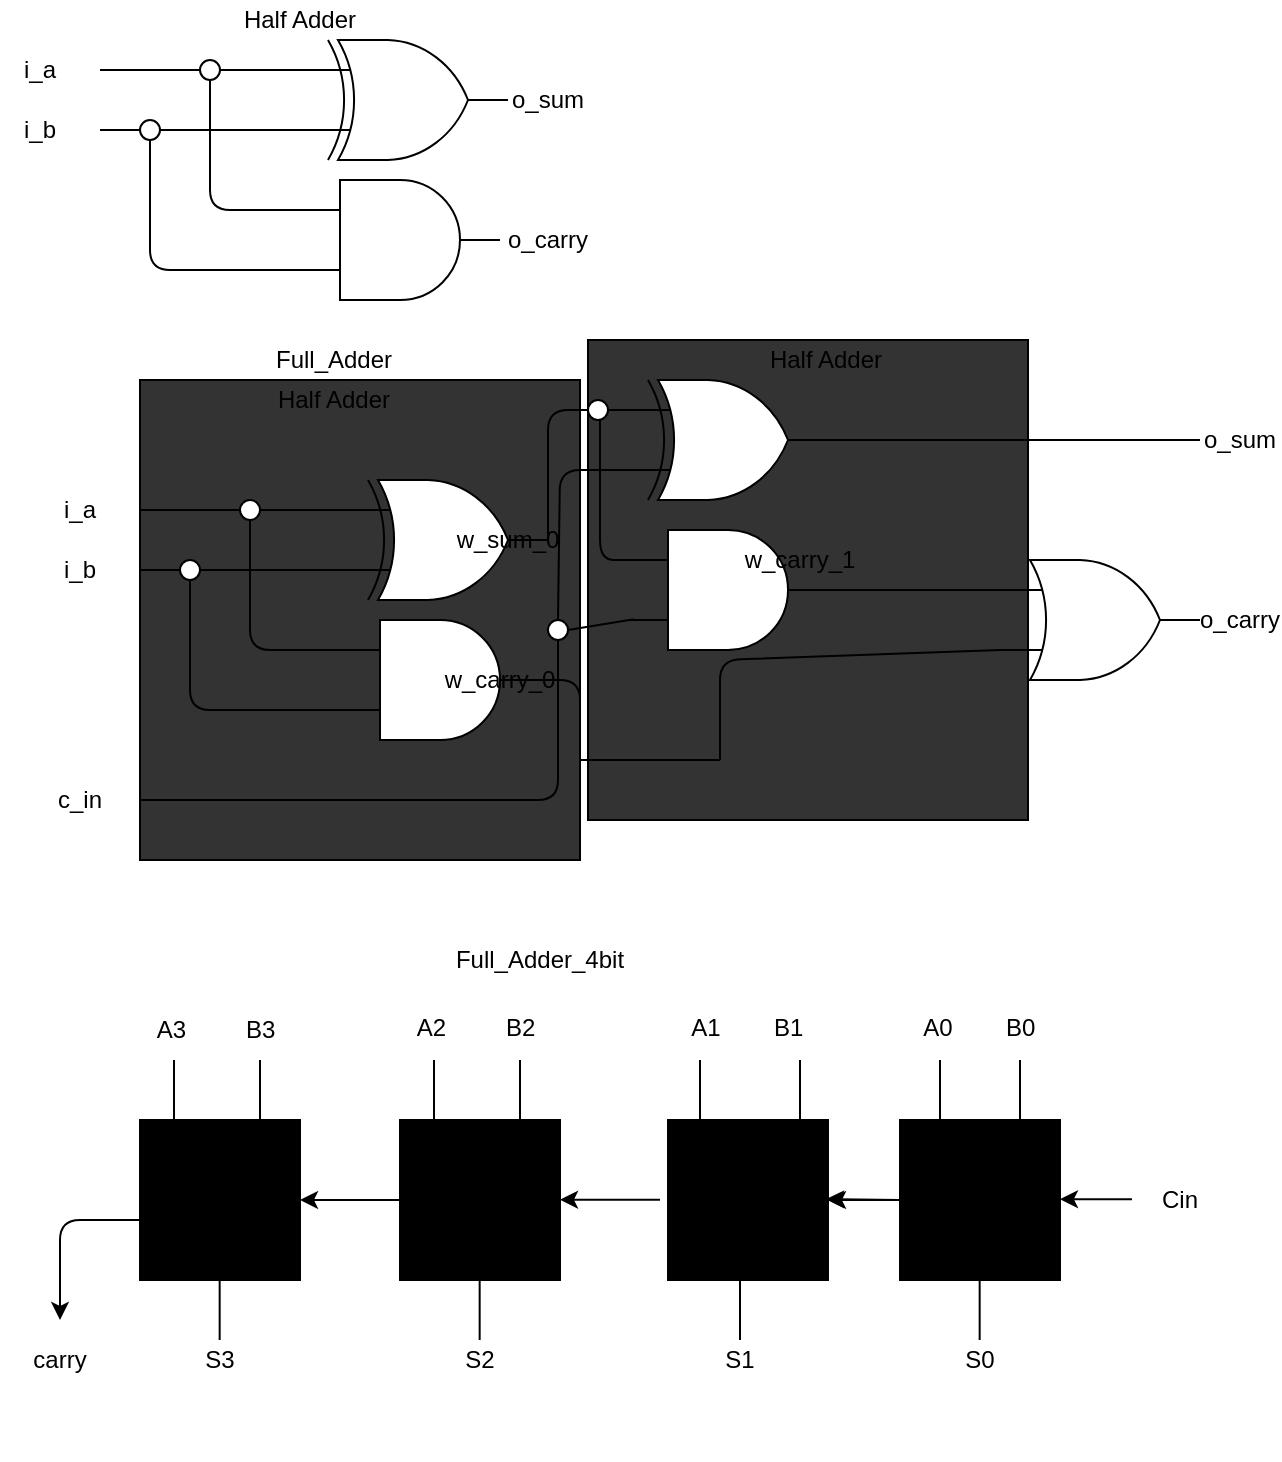<mxfile>
    <diagram id="6UYd_XP-dXdDje4AJS05" name="페이지-1">
        <mxGraphModel dx="1060" dy="375" grid="1" gridSize="10" guides="1" tooltips="1" connect="1" arrows="1" fold="1" page="1" pageScale="1" pageWidth="827" pageHeight="1169" math="0" shadow="0">
            <root>
                <mxCell id="0"/>
                <mxCell id="1" parent="0"/>
                <mxCell id="2" value="" style="rounded=0;whiteSpace=wrap;html=1;fillColor=#333333;" vertex="1" parent="1">
                    <mxGeometry x="294" y="190" width="220" height="240" as="geometry"/>
                </mxCell>
                <mxCell id="3" value="" style="group" vertex="1" connectable="0" parent="1">
                    <mxGeometry y="20" width="294" height="150" as="geometry"/>
                </mxCell>
                <mxCell id="4" value="" style="group" vertex="1" connectable="0" parent="3">
                    <mxGeometry y="20" width="294" height="130" as="geometry"/>
                </mxCell>
                <mxCell id="5" value="" style="verticalLabelPosition=bottom;shadow=0;dashed=0;align=center;html=1;verticalAlign=top;shape=mxgraph.electrical.logic_gates.logic_gate;operation=xor;" vertex="1" parent="4">
                    <mxGeometry x="154" width="100" height="60" as="geometry"/>
                </mxCell>
                <mxCell id="6" value="" style="verticalLabelPosition=bottom;shadow=0;dashed=0;align=center;html=1;verticalAlign=top;shape=mxgraph.electrical.logic_gates.logic_gate;operation=and;" vertex="1" parent="4">
                    <mxGeometry x="150" y="70" width="100" height="60" as="geometry"/>
                </mxCell>
                <mxCell id="7" value="" style="endArrow=none;html=1;entryX=0;entryY=0.25;entryDx=0;entryDy=0;entryPerimeter=0;" edge="1" parent="4" source="11" target="5">
                    <mxGeometry width="50" height="50" relative="1" as="geometry">
                        <mxPoint x="50" y="16" as="sourcePoint"/>
                        <mxPoint x="150" y="16" as="targetPoint"/>
                    </mxGeometry>
                </mxCell>
                <mxCell id="8" value="" style="endArrow=none;html=1;exitX=0;exitY=0.25;exitDx=0;exitDy=0;exitPerimeter=0;entryX=0.5;entryY=1;entryDx=0;entryDy=0;" edge="1" parent="4" source="6" target="11">
                    <mxGeometry width="50" height="50" relative="1" as="geometry">
                        <mxPoint x="110" y="80" as="sourcePoint"/>
                        <mxPoint x="110" y="20" as="targetPoint"/>
                        <Array as="points">
                            <mxPoint x="105" y="85"/>
                        </Array>
                    </mxGeometry>
                </mxCell>
                <mxCell id="9" value="" style="endArrow=none;html=1;entryX=0;entryY=0.75;entryDx=0;entryDy=0;entryPerimeter=0;" edge="1" parent="4" source="13" target="5">
                    <mxGeometry width="50" height="50" relative="1" as="geometry">
                        <mxPoint x="50" y="44" as="sourcePoint"/>
                        <mxPoint x="100" y="40" as="targetPoint"/>
                    </mxGeometry>
                </mxCell>
                <mxCell id="10" value="" style="endArrow=none;html=1;exitX=0;exitY=0.75;exitDx=0;exitDy=0;exitPerimeter=0;entryX=0.5;entryY=1;entryDx=0;entryDy=0;" edge="1" parent="4" source="6" target="13">
                    <mxGeometry width="50" height="50" relative="1" as="geometry">
                        <mxPoint x="80" y="120" as="sourcePoint"/>
                        <mxPoint x="80" y="50" as="targetPoint"/>
                        <Array as="points">
                            <mxPoint x="75" y="115"/>
                        </Array>
                    </mxGeometry>
                </mxCell>
                <mxCell id="11" value="" style="ellipse;whiteSpace=wrap;html=1;aspect=fixed;" vertex="1" parent="4">
                    <mxGeometry x="100" y="10" width="10" height="10" as="geometry"/>
                </mxCell>
                <mxCell id="12" value="" style="endArrow=none;html=1;entryX=0;entryY=0.5;entryDx=0;entryDy=0;" edge="1" parent="4" target="11">
                    <mxGeometry width="50" height="50" relative="1" as="geometry">
                        <mxPoint x="50" y="15" as="sourcePoint"/>
                        <mxPoint x="158" y="15.54" as="targetPoint"/>
                    </mxGeometry>
                </mxCell>
                <mxCell id="13" value="" style="ellipse;whiteSpace=wrap;html=1;" vertex="1" parent="4">
                    <mxGeometry x="70" y="40" width="10" height="10" as="geometry"/>
                </mxCell>
                <mxCell id="14" value="" style="endArrow=none;html=1;entryX=0;entryY=0.5;entryDx=0;entryDy=0;" edge="1" parent="4" target="13">
                    <mxGeometry width="50" height="50" relative="1" as="geometry">
                        <mxPoint x="50" y="45" as="sourcePoint"/>
                        <mxPoint x="60" y="47" as="targetPoint"/>
                    </mxGeometry>
                </mxCell>
                <mxCell id="15" value="i_a" style="text;html=1;strokeColor=none;fillColor=none;align=center;verticalAlign=middle;whiteSpace=wrap;rounded=0;" vertex="1" parent="4">
                    <mxGeometry y="5" width="40" height="20" as="geometry"/>
                </mxCell>
                <mxCell id="16" value="i_b" style="text;html=1;strokeColor=none;fillColor=none;align=center;verticalAlign=middle;whiteSpace=wrap;rounded=0;" vertex="1" parent="4">
                    <mxGeometry y="35" width="40" height="20" as="geometry"/>
                </mxCell>
                <mxCell id="17" value="o_sum" style="text;html=1;strokeColor=none;fillColor=none;align=center;verticalAlign=middle;whiteSpace=wrap;rounded=0;" vertex="1" parent="4">
                    <mxGeometry x="254" y="20" width="40" height="20" as="geometry"/>
                </mxCell>
                <mxCell id="18" value="o_carry" style="text;html=1;strokeColor=none;fillColor=none;align=center;verticalAlign=middle;whiteSpace=wrap;rounded=0;" vertex="1" parent="4">
                    <mxGeometry x="254" y="90" width="40" height="20" as="geometry"/>
                </mxCell>
                <mxCell id="19" value="Half Adder" style="text;html=1;strokeColor=none;fillColor=none;align=center;verticalAlign=middle;whiteSpace=wrap;rounded=0;" vertex="1" parent="3">
                    <mxGeometry x="110" width="80" height="20" as="geometry"/>
                </mxCell>
                <mxCell id="20" value="" style="group" vertex="1" connectable="0" parent="1">
                    <mxGeometry x="20" y="240" width="300" height="510" as="geometry"/>
                </mxCell>
                <mxCell id="21" value="" style="rounded=0;whiteSpace=wrap;html=1;fillColor=#333333;" vertex="1" parent="20">
                    <mxGeometry x="50" y="-30" width="220" height="240" as="geometry"/>
                </mxCell>
                <mxCell id="22" value="" style="group" vertex="1" connectable="0" parent="20">
                    <mxGeometry y="20" width="294" height="130" as="geometry"/>
                </mxCell>
                <mxCell id="23" value="" style="verticalLabelPosition=bottom;shadow=0;dashed=0;align=center;html=1;verticalAlign=top;shape=mxgraph.electrical.logic_gates.logic_gate;operation=xor;" vertex="1" parent="22">
                    <mxGeometry x="154" width="100" height="60" as="geometry"/>
                </mxCell>
                <mxCell id="24" value="" style="verticalLabelPosition=bottom;shadow=0;dashed=0;align=center;html=1;verticalAlign=top;shape=mxgraph.electrical.logic_gates.logic_gate;operation=and;" vertex="1" parent="22">
                    <mxGeometry x="150" y="70" width="100" height="60" as="geometry"/>
                </mxCell>
                <mxCell id="25" value="" style="endArrow=none;html=1;entryX=0;entryY=0.25;entryDx=0;entryDy=0;entryPerimeter=0;" edge="1" parent="22" source="29" target="23">
                    <mxGeometry width="50" height="50" relative="1" as="geometry">
                        <mxPoint x="50" y="16" as="sourcePoint"/>
                        <mxPoint x="150" y="16" as="targetPoint"/>
                    </mxGeometry>
                </mxCell>
                <mxCell id="26" value="" style="endArrow=none;html=1;exitX=0;exitY=0.25;exitDx=0;exitDy=0;exitPerimeter=0;entryX=0.5;entryY=1;entryDx=0;entryDy=0;" edge="1" parent="22" source="24" target="29">
                    <mxGeometry width="50" height="50" relative="1" as="geometry">
                        <mxPoint x="110" y="80" as="sourcePoint"/>
                        <mxPoint x="110" y="20" as="targetPoint"/>
                        <Array as="points">
                            <mxPoint x="105" y="85"/>
                        </Array>
                    </mxGeometry>
                </mxCell>
                <mxCell id="27" value="" style="endArrow=none;html=1;entryX=0;entryY=0.75;entryDx=0;entryDy=0;entryPerimeter=0;" edge="1" parent="22" source="31" target="23">
                    <mxGeometry width="50" height="50" relative="1" as="geometry">
                        <mxPoint x="50" y="44" as="sourcePoint"/>
                        <mxPoint x="100" y="40" as="targetPoint"/>
                    </mxGeometry>
                </mxCell>
                <mxCell id="28" value="" style="endArrow=none;html=1;exitX=0;exitY=0.75;exitDx=0;exitDy=0;exitPerimeter=0;entryX=0.5;entryY=1;entryDx=0;entryDy=0;" edge="1" parent="22" source="24" target="31">
                    <mxGeometry width="50" height="50" relative="1" as="geometry">
                        <mxPoint x="80" y="120" as="sourcePoint"/>
                        <mxPoint x="80" y="50" as="targetPoint"/>
                        <Array as="points">
                            <mxPoint x="75" y="115"/>
                        </Array>
                    </mxGeometry>
                </mxCell>
                <mxCell id="29" value="" style="ellipse;whiteSpace=wrap;html=1;aspect=fixed;" vertex="1" parent="22">
                    <mxGeometry x="100" y="10" width="10" height="10" as="geometry"/>
                </mxCell>
                <mxCell id="30" value="" style="endArrow=none;html=1;entryX=0;entryY=0.5;entryDx=0;entryDy=0;" edge="1" parent="22" target="29">
                    <mxGeometry width="50" height="50" relative="1" as="geometry">
                        <mxPoint x="50" y="15" as="sourcePoint"/>
                        <mxPoint x="158" y="15.54" as="targetPoint"/>
                    </mxGeometry>
                </mxCell>
                <mxCell id="31" value="" style="ellipse;whiteSpace=wrap;html=1;" vertex="1" parent="22">
                    <mxGeometry x="70" y="40" width="10" height="10" as="geometry"/>
                </mxCell>
                <mxCell id="32" value="" style="endArrow=none;html=1;entryX=0;entryY=0.5;entryDx=0;entryDy=0;" edge="1" parent="22" target="31">
                    <mxGeometry width="50" height="50" relative="1" as="geometry">
                        <mxPoint x="50" y="45" as="sourcePoint"/>
                        <mxPoint x="60" y="47" as="targetPoint"/>
                    </mxGeometry>
                </mxCell>
                <mxCell id="33" value="i_a" style="text;html=1;strokeColor=none;fillColor=none;align=center;verticalAlign=middle;whiteSpace=wrap;rounded=0;" vertex="1" parent="22">
                    <mxGeometry y="5" width="40" height="20" as="geometry"/>
                </mxCell>
                <mxCell id="34" value="i_b" style="text;html=1;strokeColor=none;fillColor=none;align=center;verticalAlign=middle;whiteSpace=wrap;rounded=0;" vertex="1" parent="22">
                    <mxGeometry y="35" width="40" height="20" as="geometry"/>
                </mxCell>
                <mxCell id="35" value="" style="endArrow=none;html=1;" edge="1" parent="22">
                    <mxGeometry width="50" height="50" relative="1" as="geometry">
                        <mxPoint x="270" y="140" as="sourcePoint"/>
                        <mxPoint x="340" y="140" as="targetPoint"/>
                    </mxGeometry>
                </mxCell>
                <mxCell id="36" value="" style="endArrow=none;html=1;" edge="1" parent="22">
                    <mxGeometry width="50" height="50" relative="1" as="geometry">
                        <mxPoint x="280" y="-30" as="sourcePoint"/>
                        <mxPoint x="294" y="40" as="targetPoint"/>
                        <Array as="points">
                            <mxPoint x="280" y="40"/>
                        </Array>
                    </mxGeometry>
                </mxCell>
                <mxCell id="37" value="" style="ellipse;whiteSpace=wrap;html=1;" vertex="1" parent="22">
                    <mxGeometry x="254" y="70" width="10" height="10" as="geometry"/>
                </mxCell>
                <mxCell id="38" value="" style="endArrow=none;html=1;entryX=0.5;entryY=1;entryDx=0;entryDy=0;" edge="1" parent="22" target="37">
                    <mxGeometry width="50" height="50" relative="1" as="geometry">
                        <mxPoint x="50" y="160" as="sourcePoint"/>
                        <mxPoint x="254" y="90" as="targetPoint"/>
                        <Array as="points">
                            <mxPoint x="259" y="160"/>
                        </Array>
                    </mxGeometry>
                </mxCell>
                <mxCell id="39" value="w_sum_0" style="text;html=1;strokeColor=none;fillColor=none;align=center;verticalAlign=middle;whiteSpace=wrap;rounded=0;" vertex="1" parent="22">
                    <mxGeometry x="214" y="20" width="40" height="20" as="geometry"/>
                </mxCell>
                <mxCell id="40" value="w_carry_0" style="text;html=1;strokeColor=none;fillColor=none;align=center;verticalAlign=middle;whiteSpace=wrap;rounded=0;" vertex="1" parent="22">
                    <mxGeometry x="210" y="90" width="40" height="20" as="geometry"/>
                </mxCell>
                <mxCell id="41" value="Half Adder" style="text;html=1;strokeColor=none;fillColor=none;align=center;verticalAlign=middle;whiteSpace=wrap;rounded=0;" vertex="1" parent="20">
                    <mxGeometry x="107" y="-30" width="80" height="20" as="geometry"/>
                </mxCell>
                <mxCell id="42" value="" style="group" vertex="1" connectable="0" parent="20">
                    <mxGeometry x="10" y="250" width="300" height="200" as="geometry"/>
                </mxCell>
                <mxCell id="43" value="" style="whiteSpace=wrap;html=1;aspect=fixed;fillColor=#000000;" vertex="1" parent="42">
                    <mxGeometry x="40" y="90" width="80" height="80" as="geometry"/>
                </mxCell>
                <mxCell id="44" style="edgeStyle=none;rounded=0;orthogonalLoop=1;jettySize=auto;html=1;" edge="1" parent="42" source="45" target="43">
                    <mxGeometry relative="1" as="geometry"/>
                </mxCell>
                <mxCell id="45" value="" style="whiteSpace=wrap;html=1;aspect=fixed;fillColor=#000000;" vertex="1" parent="42">
                    <mxGeometry x="170" y="90" width="80" height="80" as="geometry"/>
                </mxCell>
                <mxCell id="46" style="edgeStyle=none;rounded=0;orthogonalLoop=1;jettySize=auto;html=1;" edge="1" parent="42">
                    <mxGeometry relative="1" as="geometry">
                        <mxPoint x="300" y="129.86" as="sourcePoint"/>
                        <mxPoint x="250" y="129.86" as="targetPoint"/>
                    </mxGeometry>
                </mxCell>
                <mxCell id="47" value="" style="endArrow=none;html=1;" edge="1" parent="42">
                    <mxGeometry width="50" height="50" relative="1" as="geometry">
                        <mxPoint x="57" y="90" as="sourcePoint"/>
                        <mxPoint x="57" y="60" as="targetPoint"/>
                    </mxGeometry>
                </mxCell>
                <mxCell id="48" value="" style="endArrow=none;html=1;" edge="1" parent="42">
                    <mxGeometry width="50" height="50" relative="1" as="geometry">
                        <mxPoint x="100" y="90" as="sourcePoint"/>
                        <mxPoint x="100" y="60" as="targetPoint"/>
                    </mxGeometry>
                </mxCell>
                <mxCell id="49" value="" style="endArrow=none;html=1;" edge="1" parent="42">
                    <mxGeometry width="50" height="50" relative="1" as="geometry">
                        <mxPoint x="187" y="90" as="sourcePoint"/>
                        <mxPoint x="187" y="60" as="targetPoint"/>
                    </mxGeometry>
                </mxCell>
                <mxCell id="50" value="" style="endArrow=none;html=1;" edge="1" parent="42">
                    <mxGeometry width="50" height="50" relative="1" as="geometry">
                        <mxPoint x="230" y="90" as="sourcePoint"/>
                        <mxPoint x="230" y="60" as="targetPoint"/>
                    </mxGeometry>
                </mxCell>
                <mxCell id="51" value="" style="endArrow=none;html=1;" edge="1" parent="42">
                    <mxGeometry width="50" height="50" relative="1" as="geometry">
                        <mxPoint x="209.83" y="200" as="sourcePoint"/>
                        <mxPoint x="209.83" y="170" as="targetPoint"/>
                    </mxGeometry>
                </mxCell>
                <mxCell id="52" value="" style="endArrow=none;html=1;" edge="1" parent="42">
                    <mxGeometry width="50" height="50" relative="1" as="geometry">
                        <mxPoint x="79.83" y="200" as="sourcePoint"/>
                        <mxPoint x="79.83" y="170" as="targetPoint"/>
                    </mxGeometry>
                </mxCell>
                <mxCell id="53" value="" style="endArrow=classic;html=1;" edge="1" parent="42">
                    <mxGeometry width="50" height="50" relative="1" as="geometry">
                        <mxPoint x="40" y="140" as="sourcePoint"/>
                        <mxPoint y="190" as="targetPoint"/>
                        <Array as="points">
                            <mxPoint y="140"/>
                        </Array>
                    </mxGeometry>
                </mxCell>
                <mxCell id="54" value="&amp;nbsp; A3&amp;nbsp; &amp;nbsp; &amp;nbsp; &amp;nbsp; &amp;nbsp;B3&amp;nbsp; &amp;nbsp; &amp;nbsp;&amp;nbsp;" style="text;html=1;strokeColor=none;fillColor=none;align=center;verticalAlign=middle;whiteSpace=wrap;rounded=0;" vertex="1" parent="42">
                    <mxGeometry x="40" y="35" width="90" height="20" as="geometry"/>
                </mxCell>
                <mxCell id="55" value="&amp;nbsp; A2&amp;nbsp; &amp;nbsp; &amp;nbsp; &amp;nbsp; &amp;nbsp;B2&amp;nbsp; &amp;nbsp; &amp;nbsp;&amp;nbsp;" style="text;html=1;strokeColor=none;fillColor=none;align=center;verticalAlign=middle;whiteSpace=wrap;rounded=0;" vertex="1" parent="42">
                    <mxGeometry x="170" y="34" width="90" height="20" as="geometry"/>
                </mxCell>
                <mxCell id="56" value="FA3" style="text;html=1;strokeColor=none;fillColor=none;align=center;verticalAlign=middle;whiteSpace=wrap;rounded=0;" vertex="1" parent="42">
                    <mxGeometry x="60" y="120" width="40" height="20" as="geometry"/>
                </mxCell>
                <mxCell id="57" value="FA2" style="text;html=1;strokeColor=none;fillColor=none;align=center;verticalAlign=middle;whiteSpace=wrap;rounded=0;" vertex="1" parent="42">
                    <mxGeometry x="190" y="120" width="40" height="20" as="geometry"/>
                </mxCell>
                <mxCell id="58" value="Full_Adder_4bit" style="text;html=1;strokeColor=none;fillColor=none;align=center;verticalAlign=middle;whiteSpace=wrap;rounded=0;" vertex="1" parent="42">
                    <mxGeometry x="200" width="80" height="20" as="geometry"/>
                </mxCell>
                <mxCell id="59" value="" style="endArrow=none;html=1;exitX=1;exitY=0.5;exitDx=0;exitDy=0;exitPerimeter=0;" edge="1" parent="1">
                    <mxGeometry width="50" height="50" relative="1" as="geometry">
                        <mxPoint x="250" y="360" as="sourcePoint"/>
                        <mxPoint x="290" y="400" as="targetPoint"/>
                        <Array as="points">
                            <mxPoint x="290" y="360"/>
                        </Array>
                    </mxGeometry>
                </mxCell>
                <mxCell id="60" value="" style="endArrow=none;html=1;entryX=0;entryY=0.75;entryDx=0;entryDy=0;entryPerimeter=0;" edge="1" parent="1" target="71">
                    <mxGeometry width="50" height="50" relative="1" as="geometry">
                        <mxPoint x="360" y="400" as="sourcePoint"/>
                        <mxPoint x="450" y="370" as="targetPoint"/>
                        <Array as="points">
                            <mxPoint x="360" y="350"/>
                        </Array>
                    </mxGeometry>
                </mxCell>
                <mxCell id="61" value="" style="verticalLabelPosition=bottom;shadow=0;dashed=0;align=center;html=1;verticalAlign=top;shape=mxgraph.electrical.logic_gates.logic_gate;operation=xor;" vertex="1" parent="1">
                    <mxGeometry x="314" y="210" width="100" height="60" as="geometry"/>
                </mxCell>
                <mxCell id="62" value="" style="verticalLabelPosition=bottom;shadow=0;dashed=0;align=center;html=1;verticalAlign=top;shape=mxgraph.electrical.logic_gates.logic_gate;operation=and;" vertex="1" parent="1">
                    <mxGeometry x="314" y="285" width="100" height="60" as="geometry"/>
                </mxCell>
                <mxCell id="63" value="" style="ellipse;whiteSpace=wrap;html=1;aspect=fixed;" vertex="1" parent="1">
                    <mxGeometry x="294" y="220" width="10" height="10" as="geometry"/>
                </mxCell>
                <mxCell id="64" value="" style="endArrow=none;html=1;exitX=1;exitY=0.5;exitDx=0;exitDy=0;exitPerimeter=0;entryX=0;entryY=0.5;entryDx=0;entryDy=0;" edge="1" parent="1" source="23" target="63">
                    <mxGeometry width="50" height="50" relative="1" as="geometry">
                        <mxPoint x="274" y="290" as="sourcePoint"/>
                        <mxPoint x="274" y="230" as="targetPoint"/>
                        <Array as="points">
                            <mxPoint x="274" y="225"/>
                        </Array>
                    </mxGeometry>
                </mxCell>
                <mxCell id="65" value="" style="endArrow=none;html=1;" edge="1" parent="1">
                    <mxGeometry width="50" height="50" relative="1" as="geometry">
                        <mxPoint x="280" y="230" as="sourcePoint"/>
                        <mxPoint x="280" y="230" as="targetPoint"/>
                    </mxGeometry>
                </mxCell>
                <mxCell id="66" value="" style="endArrow=none;html=1;exitX=0;exitY=0.25;exitDx=0;exitDy=0;exitPerimeter=0;entryX=1;entryY=0.5;entryDx=0;entryDy=0;" edge="1" parent="1" source="61" target="63">
                    <mxGeometry width="50" height="50" relative="1" as="geometry">
                        <mxPoint x="320" y="250" as="sourcePoint"/>
                        <mxPoint x="370" y="200" as="targetPoint"/>
                    </mxGeometry>
                </mxCell>
                <mxCell id="67" value="" style="endArrow=none;html=1;entryX=0;entryY=0.75;entryDx=0;entryDy=0;entryPerimeter=0;exitX=0.5;exitY=0;exitDx=0;exitDy=0;" edge="1" parent="1" source="37" target="61">
                    <mxGeometry width="50" height="50" relative="1" as="geometry">
                        <mxPoint x="290" y="320" as="sourcePoint"/>
                        <mxPoint x="314" y="260" as="targetPoint"/>
                        <Array as="points">
                            <mxPoint x="280" y="255"/>
                        </Array>
                    </mxGeometry>
                </mxCell>
                <mxCell id="68" value="" style="endArrow=none;html=1;exitX=1;exitY=0.5;exitDx=0;exitDy=0;entryX=0.029;entryY=0.744;entryDx=0;entryDy=0;entryPerimeter=0;" edge="1" parent="1" source="37" target="62">
                    <mxGeometry width="50" height="50" relative="1" as="geometry">
                        <mxPoint x="300" y="350" as="sourcePoint"/>
                        <mxPoint x="350" y="300" as="targetPoint"/>
                    </mxGeometry>
                </mxCell>
                <mxCell id="69" value="c_in" style="text;html=1;strokeColor=none;fillColor=none;align=center;verticalAlign=middle;whiteSpace=wrap;rounded=0;" vertex="1" parent="1">
                    <mxGeometry x="20" y="410" width="40" height="20" as="geometry"/>
                </mxCell>
                <mxCell id="70" value="" style="endArrow=none;html=1;" edge="1" parent="1">
                    <mxGeometry width="50" height="50" relative="1" as="geometry">
                        <mxPoint x="414" y="240" as="sourcePoint"/>
                        <mxPoint x="600" y="240" as="targetPoint"/>
                    </mxGeometry>
                </mxCell>
                <mxCell id="71" value="" style="verticalLabelPosition=bottom;shadow=0;dashed=0;align=center;html=1;verticalAlign=top;shape=mxgraph.electrical.logic_gates.logic_gate;operation=or;" vertex="1" parent="1">
                    <mxGeometry x="500" y="300" width="100" height="60" as="geometry"/>
                </mxCell>
                <mxCell id="72" value="" style="endArrow=none;html=1;exitX=1;exitY=0.5;exitDx=0;exitDy=0;exitPerimeter=0;entryX=0;entryY=0.25;entryDx=0;entryDy=0;entryPerimeter=0;" edge="1" parent="1" source="62" target="71">
                    <mxGeometry width="50" height="50" relative="1" as="geometry">
                        <mxPoint x="414" y="320" as="sourcePoint"/>
                        <mxPoint x="464" y="270" as="targetPoint"/>
                    </mxGeometry>
                </mxCell>
                <mxCell id="73" value="o_carry" style="text;html=1;strokeColor=none;fillColor=none;align=center;verticalAlign=middle;whiteSpace=wrap;rounded=0;" vertex="1" parent="1">
                    <mxGeometry x="600" y="320" width="40" height="20" as="geometry"/>
                </mxCell>
                <mxCell id="74" value="o_sum" style="text;html=1;strokeColor=none;fillColor=none;align=center;verticalAlign=middle;whiteSpace=wrap;rounded=0;" vertex="1" parent="1">
                    <mxGeometry x="600" y="230" width="40" height="20" as="geometry"/>
                </mxCell>
                <mxCell id="75" value="w_carry_1" style="text;html=1;strokeColor=none;fillColor=none;align=center;verticalAlign=middle;whiteSpace=wrap;rounded=0;" vertex="1" parent="1">
                    <mxGeometry x="380" y="290" width="40" height="20" as="geometry"/>
                </mxCell>
                <mxCell id="76" value="Full_Adder" style="text;html=1;strokeColor=none;fillColor=none;align=center;verticalAlign=middle;whiteSpace=wrap;rounded=0;" vertex="1" parent="1">
                    <mxGeometry x="127" y="190" width="80" height="20" as="geometry"/>
                </mxCell>
                <mxCell id="77" value="Half Adder" style="text;html=1;strokeColor=none;fillColor=none;align=center;verticalAlign=middle;whiteSpace=wrap;rounded=0;" vertex="1" parent="1">
                    <mxGeometry x="373" y="190" width="80" height="20" as="geometry"/>
                </mxCell>
                <mxCell id="78" value="" style="whiteSpace=wrap;html=1;aspect=fixed;fillColor=#000000;" vertex="1" parent="1">
                    <mxGeometry x="334" y="580" width="80" height="80" as="geometry"/>
                </mxCell>
                <mxCell id="79" value="" style="edgeStyle=none;rounded=0;orthogonalLoop=1;jettySize=auto;html=1;" edge="1" parent="1" source="80" target="78">
                    <mxGeometry relative="1" as="geometry"/>
                </mxCell>
                <mxCell id="80" value="" style="whiteSpace=wrap;html=1;aspect=fixed;fillColor=#000000;" vertex="1" parent="1">
                    <mxGeometry x="450" y="580" width="80" height="80" as="geometry"/>
                </mxCell>
                <mxCell id="81" style="edgeStyle=none;rounded=0;orthogonalLoop=1;jettySize=auto;html=1;" edge="1" parent="1">
                    <mxGeometry relative="1" as="geometry">
                        <mxPoint x="450" y="620" as="sourcePoint"/>
                        <mxPoint x="413" y="619.58" as="targetPoint"/>
                    </mxGeometry>
                </mxCell>
                <mxCell id="82" value="" style="endArrow=none;html=1;" edge="1" parent="1">
                    <mxGeometry width="50" height="50" relative="1" as="geometry">
                        <mxPoint x="350" y="580" as="sourcePoint"/>
                        <mxPoint x="350" y="550" as="targetPoint"/>
                    </mxGeometry>
                </mxCell>
                <mxCell id="83" value="" style="endArrow=none;html=1;" edge="1" parent="1">
                    <mxGeometry width="50" height="50" relative="1" as="geometry">
                        <mxPoint x="400" y="580" as="sourcePoint"/>
                        <mxPoint x="400" y="550" as="targetPoint"/>
                    </mxGeometry>
                </mxCell>
                <mxCell id="84" value="" style="endArrow=none;html=1;" edge="1" parent="1">
                    <mxGeometry width="50" height="50" relative="1" as="geometry">
                        <mxPoint x="470" y="580" as="sourcePoint"/>
                        <mxPoint x="470" y="550" as="targetPoint"/>
                    </mxGeometry>
                </mxCell>
                <mxCell id="85" value="" style="endArrow=none;html=1;" edge="1" parent="1">
                    <mxGeometry width="50" height="50" relative="1" as="geometry">
                        <mxPoint x="510" y="580" as="sourcePoint"/>
                        <mxPoint x="510" y="550" as="targetPoint"/>
                    </mxGeometry>
                </mxCell>
                <mxCell id="86" value="" style="endArrow=none;html=1;" edge="1" parent="1">
                    <mxGeometry width="50" height="50" relative="1" as="geometry">
                        <mxPoint x="489.83" y="690" as="sourcePoint"/>
                        <mxPoint x="489.83" y="660" as="targetPoint"/>
                    </mxGeometry>
                </mxCell>
                <mxCell id="87" value="" style="endArrow=none;html=1;" edge="1" parent="1">
                    <mxGeometry width="50" height="50" relative="1" as="geometry">
                        <mxPoint x="370" y="690" as="sourcePoint"/>
                        <mxPoint x="370" y="660" as="targetPoint"/>
                    </mxGeometry>
                </mxCell>
                <mxCell id="88" value="" style="edgeStyle=none;rounded=0;orthogonalLoop=1;jettySize=auto;html=1;" edge="1" parent="1">
                    <mxGeometry relative="1" as="geometry">
                        <mxPoint x="566" y="619.58" as="sourcePoint"/>
                        <mxPoint x="530" y="619.58" as="targetPoint"/>
                    </mxGeometry>
                </mxCell>
                <mxCell id="89" value="carry" style="text;html=1;strokeColor=none;fillColor=none;align=center;verticalAlign=middle;whiteSpace=wrap;rounded=0;" vertex="1" parent="1">
                    <mxGeometry x="10" y="690" width="40" height="20" as="geometry"/>
                </mxCell>
                <mxCell id="90" value="&amp;nbsp; A1 &amp;nbsp; &amp;nbsp; &amp;nbsp; &amp;nbsp;B1 &amp;nbsp; &amp;nbsp;&amp;nbsp;" style="text;html=1;strokeColor=none;fillColor=none;align=center;verticalAlign=middle;whiteSpace=wrap;rounded=0;" vertex="1" parent="1">
                    <mxGeometry x="334" y="524" width="90" height="20" as="geometry"/>
                </mxCell>
                <mxCell id="91" value="&amp;nbsp; A0 &amp;nbsp; &amp;nbsp; &amp;nbsp; &amp;nbsp;B0 &amp;nbsp; &amp;nbsp;&amp;nbsp;" style="text;html=1;strokeColor=none;fillColor=none;align=center;verticalAlign=middle;whiteSpace=wrap;rounded=0;" vertex="1" parent="1">
                    <mxGeometry x="450" y="524" width="90" height="20" as="geometry"/>
                </mxCell>
                <mxCell id="92" value="Cin" style="text;html=1;strokeColor=none;fillColor=none;align=center;verticalAlign=middle;whiteSpace=wrap;rounded=0;" vertex="1" parent="1">
                    <mxGeometry x="570" y="610" width="40" height="20" as="geometry"/>
                </mxCell>
                <mxCell id="93" value="S0" style="text;html=1;strokeColor=none;fillColor=none;align=center;verticalAlign=middle;whiteSpace=wrap;rounded=0;" vertex="1" parent="1">
                    <mxGeometry x="470" y="690" width="40" height="20" as="geometry"/>
                </mxCell>
                <mxCell id="94" value="S1" style="text;html=1;strokeColor=none;fillColor=none;align=center;verticalAlign=middle;whiteSpace=wrap;rounded=0;" vertex="1" parent="1">
                    <mxGeometry x="350" y="690" width="40" height="20" as="geometry"/>
                </mxCell>
                <mxCell id="95" value="S2" style="text;html=1;strokeColor=none;fillColor=none;align=center;verticalAlign=middle;whiteSpace=wrap;rounded=0;" vertex="1" parent="1">
                    <mxGeometry x="220" y="690" width="40" height="20" as="geometry"/>
                </mxCell>
                <mxCell id="96" value="S3" style="text;html=1;strokeColor=none;fillColor=none;align=center;verticalAlign=middle;whiteSpace=wrap;rounded=0;" vertex="1" parent="1">
                    <mxGeometry x="90" y="690" width="40" height="20" as="geometry"/>
                </mxCell>
                <mxCell id="97" value="FA1" style="text;html=1;strokeColor=none;fillColor=none;align=center;verticalAlign=middle;whiteSpace=wrap;rounded=0;" vertex="1" parent="1">
                    <mxGeometry x="354" y="610" width="40" height="20" as="geometry"/>
                </mxCell>
                <mxCell id="98" value="FA0" style="text;html=1;strokeColor=none;fillColor=none;align=center;verticalAlign=middle;whiteSpace=wrap;rounded=0;" vertex="1" parent="1">
                    <mxGeometry x="470" y="610" width="40" height="20" as="geometry"/>
                </mxCell>
            </root>
        </mxGraphModel>
    </diagram>
</mxfile>
